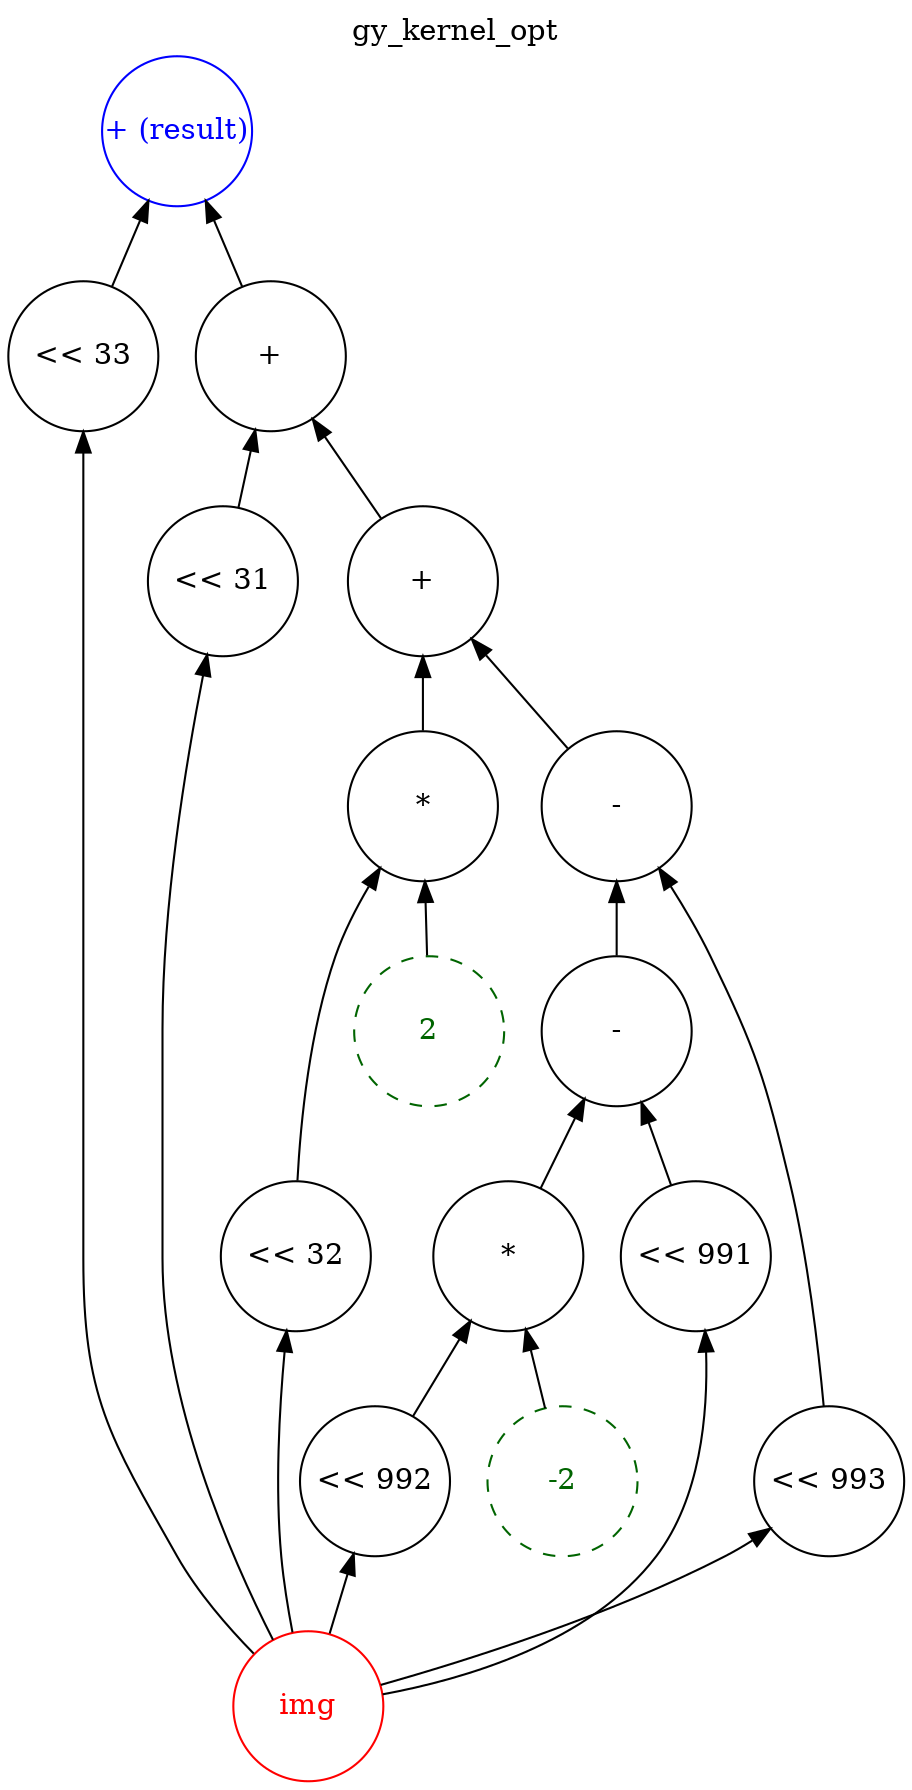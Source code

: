 digraph "gy_kernel_opt" {
graph [label="gy_kernel_opt" labelloc="t"]
node [shape=circle width=1 margin=0]
edge [dir=back]
45 [label="img" style=solid color=red fontcolor=red]
77 [label="<< 33" style=solid color=black fontcolor=black]
77 -> 45
76 [label="<< 31" style=solid color=black fontcolor=black]
76 -> 45
47 [label="<< 32" style=solid color=black fontcolor=black]
47 -> 45
68 [label="2" style=dashed color=darkgreen fontcolor=darkgreen]
69 [label="*" style=solid color=black fontcolor=black]
69 -> 47
69 -> 68
46 [label="<< 992" style=solid color=black fontcolor=black]
46 -> 45
51 [label="-2" style=dashed color=darkgreen fontcolor=darkgreen]
52 [label="*" style=solid color=black fontcolor=black]
52 -> 46
52 -> 51
78 [label="<< 991" style=solid color=black fontcolor=black]
78 -> 45
80 [label="-" style=solid color=black fontcolor=black]
80 -> 52
80 -> 78
81 [label="<< 993" style=solid color=black fontcolor=black]
81 -> 45
83 [label="-" style=solid color=black fontcolor=black]
83 -> 80
83 -> 81
86 [label="+" style=solid color=black fontcolor=black]
86 -> 69
86 -> 83
88 [label="+" style=solid color=black fontcolor=black]
88 -> 76
88 -> 86
89 [label="+ (result)" style=solid color=blue fontcolor=blue]
89 -> 77
89 -> 88
}

